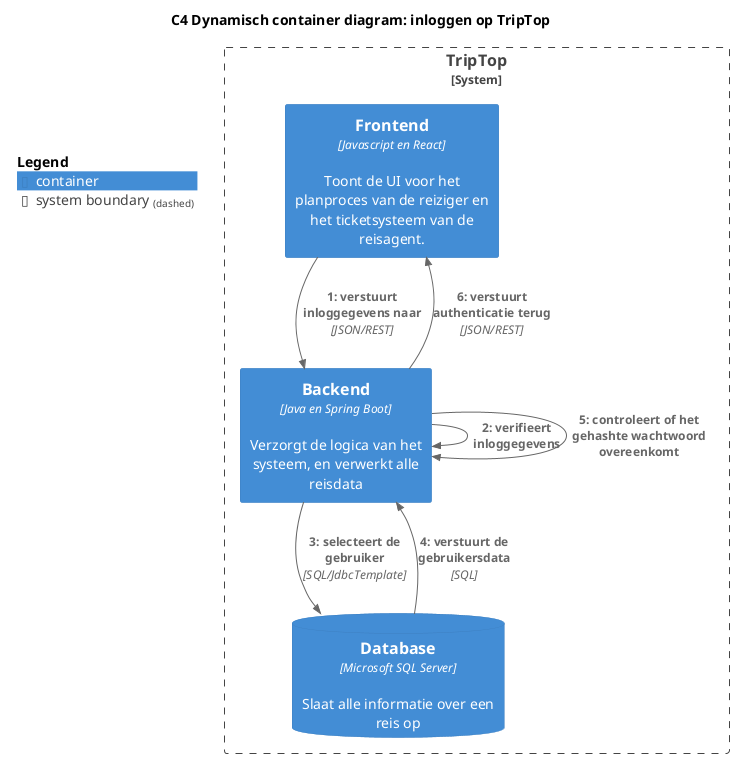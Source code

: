 @startuml
title C4 Dynamisch container diagram: inloggen op TripTop
!include <C4/C4_Container.puml>

top to bottom direction

SHOW_PERSON_OUTLINE()

System_Boundary(system, "TripTop") {
    Container(frontend, "Frontend", "Javascript en React", "Toont de UI voor het planproces van de reiziger en het ticketsysteem van de reisagent.")
    Container(backend, "Backend", "Java en Spring Boot", "Verzorgt de logica van het systeem, en verwerkt alle reisdata")
    ContainerDb(db, "Database", "Microsoft SQL Server", "Slaat alle informatie over een reis op")
}

Rel(frontend, backend, "1: verstuurt inloggegevens naar", "JSON/REST")

Rel(backend, backend, "2: verifieert inloggegevens")

Rel(backend, db, "3: selecteert de gebruiker", "SQL/JdbcTemplate")
Rel(db, backend, "4: verstuurt de gebruikersdata", "SQL")
Rel(backend, backend, "5: controleert of het gehashte wachtwoord overeenkomt")
Rel(backend, frontend, "6: verstuurt authenticatie terug", "JSON/REST")

SHOW_FLOATING_LEGEND()

@enduml